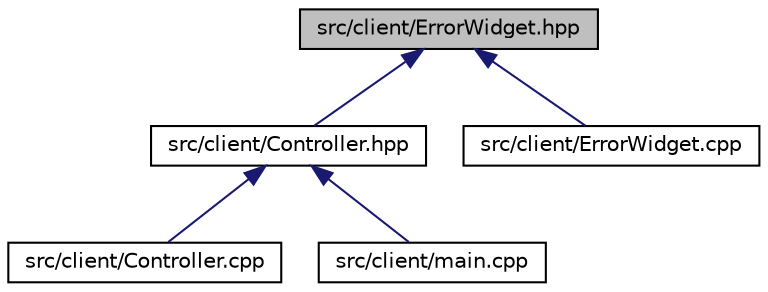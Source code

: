 digraph "src/client/ErrorWidget.hpp"
{
 // LATEX_PDF_SIZE
  edge [fontname="Helvetica",fontsize="10",labelfontname="Helvetica",labelfontsize="10"];
  node [fontname="Helvetica",fontsize="10",shape=record];
  Node1 [label="src/client/ErrorWidget.hpp",height=0.2,width=0.4,color="black", fillcolor="grey75", style="filled", fontcolor="black",tooltip=" "];
  Node1 -> Node2 [dir="back",color="midnightblue",fontsize="10",style="solid",fontname="Helvetica"];
  Node2 [label="src/client/Controller.hpp",height=0.2,width=0.4,color="black", fillcolor="white", style="filled",URL="$Controller_8hpp.html",tooltip=" "];
  Node2 -> Node3 [dir="back",color="midnightblue",fontsize="10",style="solid",fontname="Helvetica"];
  Node3 [label="src/client/Controller.cpp",height=0.2,width=0.4,color="black", fillcolor="white", style="filled",URL="$Controller_8cpp.html",tooltip=" "];
  Node2 -> Node4 [dir="back",color="midnightblue",fontsize="10",style="solid",fontname="Helvetica"];
  Node4 [label="src/client/main.cpp",height=0.2,width=0.4,color="black", fillcolor="white", style="filled",URL="$client_2main_8cpp.html",tooltip=" "];
  Node1 -> Node5 [dir="back",color="midnightblue",fontsize="10",style="solid",fontname="Helvetica"];
  Node5 [label="src/client/ErrorWidget.cpp",height=0.2,width=0.4,color="black", fillcolor="white", style="filled",URL="$ErrorWidget_8cpp.html",tooltip=" "];
}
